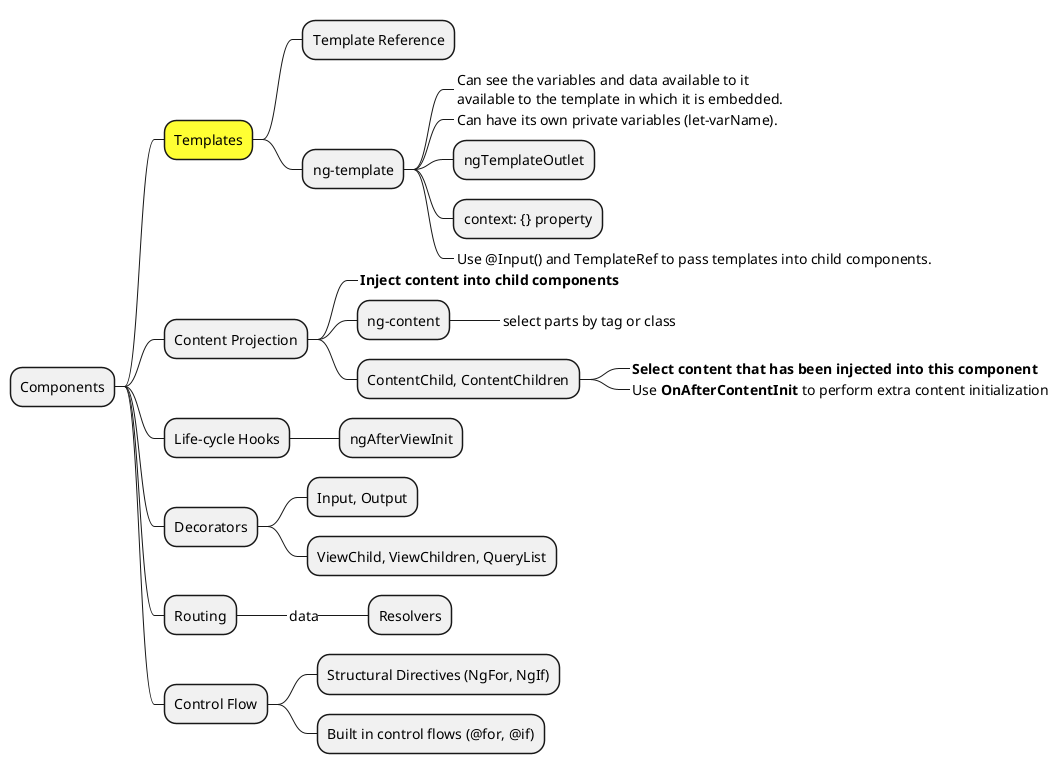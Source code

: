 @startmindmap "Angular Concepts"

+ Components
++[#ff3] Templates
+++ Template Reference
+++ ng-template
++++_ Can see the variables and data available to it\navailable to the template in which it is embedded.
++++_ Can have its own private variables (let-varName).
++++ ngTemplateOutlet
++++ context: {} property
++++_ Use @Input() and TemplateRef to pass templates into child components.
++ Content Projection
+++_ **Inject content into child components**
+++ ng-content
++++_ select parts by tag or class
+++ ContentChild, ContentChildren
++++_ **Select content that has been injected into this component**
++++_ Use **OnAfterContentInit** to perform extra content initialization
++ Life-cycle Hooks
+++ ngAfterViewInit
++ Decorators
+++ Input, Output
+++ ViewChild, ViewChildren, QueryList
++ Routing
+++_ data
++++ Resolvers
++ Control Flow
+++ Structural Directives (NgFor, NgIf)
+++ Built in control flows (@for, @if)

@endmindmap